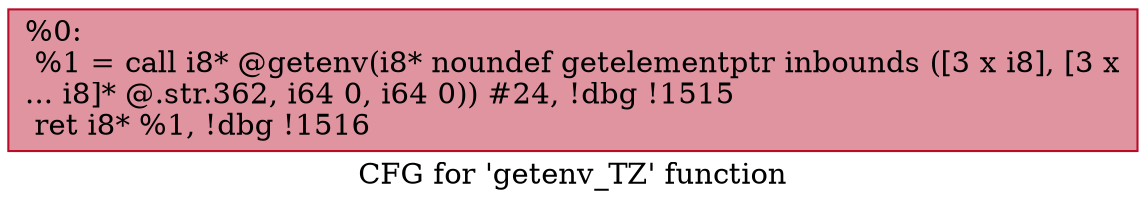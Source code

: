 digraph "CFG for 'getenv_TZ' function" {
	label="CFG for 'getenv_TZ' function";

	Node0x28006c0 [shape=record,color="#b70d28ff", style=filled, fillcolor="#b70d2870",label="{%0:\l  %1 = call i8* @getenv(i8* noundef getelementptr inbounds ([3 x i8], [3 x\l... i8]* @.str.362, i64 0, i64 0)) #24, !dbg !1515\l  ret i8* %1, !dbg !1516\l}"];
}
